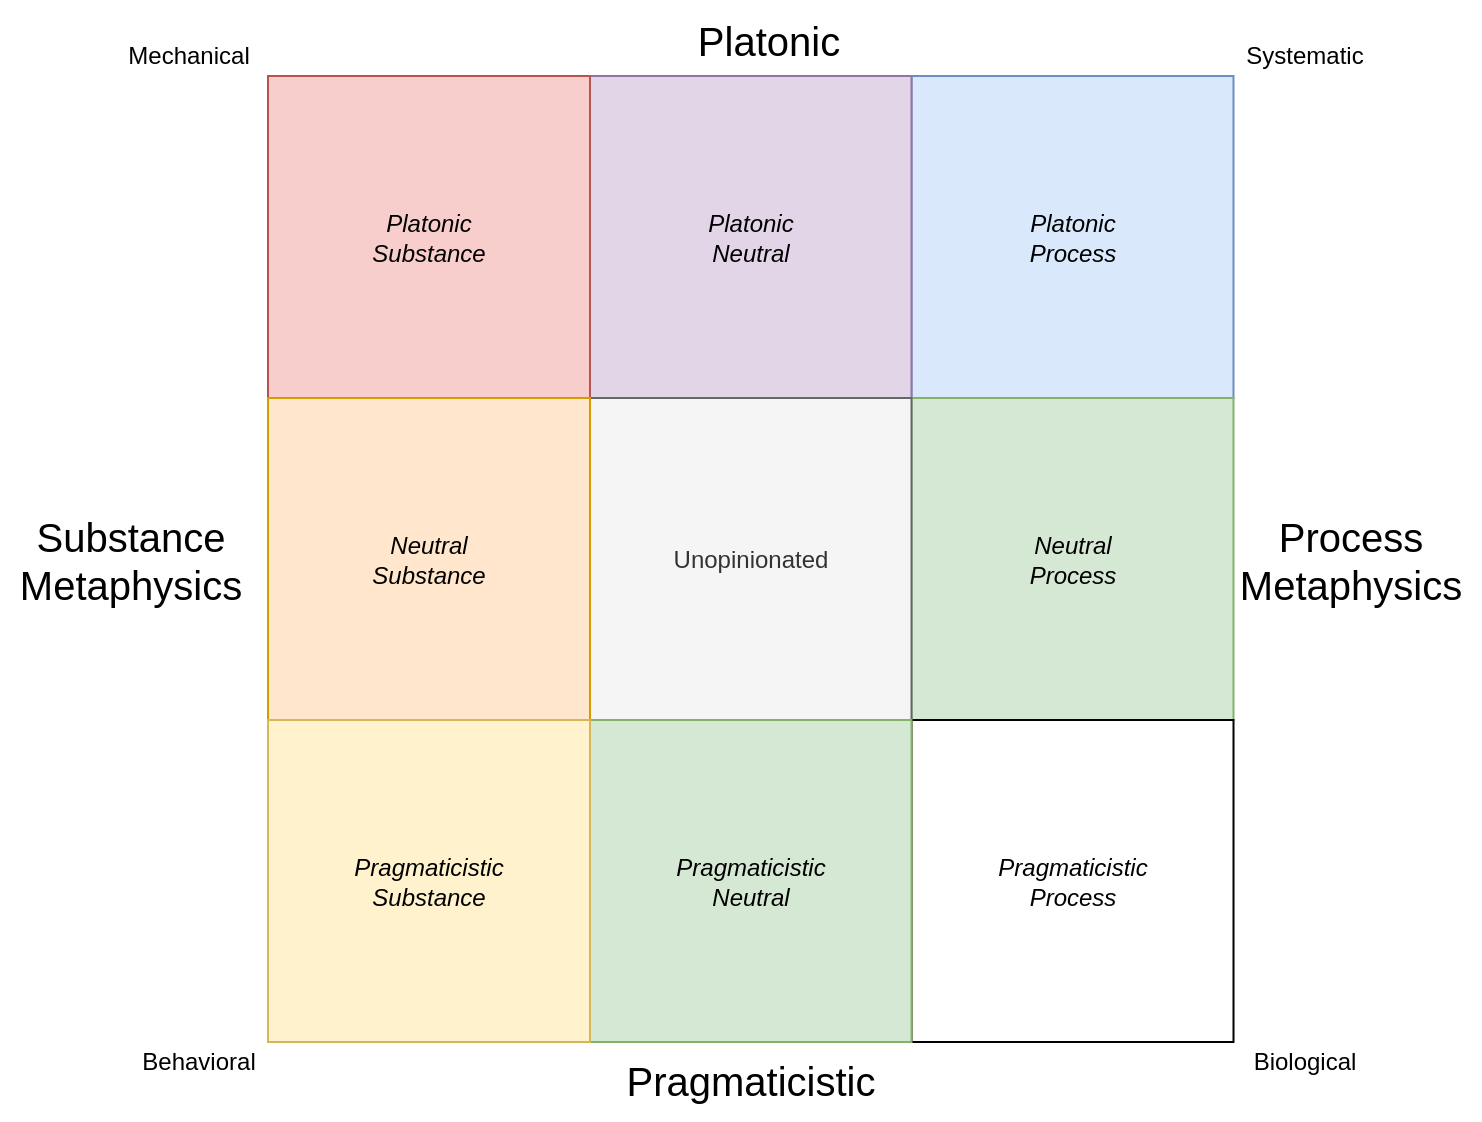 <mxfile version="20.1.1" type="github"><diagram id="e_Nu4UiDqZK5FSXZQxsC" name="Page-1"><mxGraphModel dx="1811" dy="588" grid="1" gridSize="10" guides="1" tooltips="1" connect="1" arrows="1" fold="1" page="1" pageScale="1" pageWidth="850" pageHeight="1100" math="0" shadow="0"><root><mxCell id="0"/><mxCell id="1" parent="0"/><mxCell id="sh00X7Pk_uNUSvd-SBW9-1" value="Platonic&lt;br&gt;Process" style="whiteSpace=wrap;html=1;aspect=fixed;fillColor=#dae8fc;strokeColor=#6c8ebf;fontStyle=2" parent="1" vertex="1"><mxGeometry x="435.75" y="38" width="161" height="161" as="geometry"/></mxCell><mxCell id="sh00X7Pk_uNUSvd-SBW9-2" value="Platonic&lt;br&gt;Neutral" style="whiteSpace=wrap;html=1;aspect=fixed;fillColor=#e1d5e7;strokeColor=#9673a6;labelPosition=center;verticalLabelPosition=middle;align=center;verticalAlign=middle;fontStyle=2" parent="1" vertex="1"><mxGeometry x="274.75" y="38" width="161" height="161" as="geometry"/></mxCell><mxCell id="sh00X7Pk_uNUSvd-SBW9-3" value="Platonic&lt;br&gt;Substance" style="whiteSpace=wrap;html=1;aspect=fixed;fillColor=#f8cecc;strokeColor=#b85450;fontStyle=2" parent="1" vertex="1"><mxGeometry x="114.0" y="38" width="161" height="161" as="geometry"/></mxCell><mxCell id="sh00X7Pk_uNUSvd-SBW9-4" value="Neutral&lt;br&gt;Process" style="whiteSpace=wrap;html=1;aspect=fixed;fillColor=#d5e8d4;strokeColor=#82b366;fontStyle=2" parent="1" vertex="1"><mxGeometry x="435.75" y="199" width="161" height="161" as="geometry"/></mxCell><mxCell id="sh00X7Pk_uNUSvd-SBW9-5" value="Unopinionated" style="whiteSpace=wrap;html=1;aspect=fixed;fillColor=#f5f5f5;strokeColor=#666666;fontColor=#333333;" parent="1" vertex="1"><mxGeometry x="274.75" y="199" width="161" height="161" as="geometry"/></mxCell><mxCell id="sh00X7Pk_uNUSvd-SBW9-6" value="Neutral&lt;br&gt;Substance" style="whiteSpace=wrap;html=1;aspect=fixed;fillColor=#ffe6cc;strokeColor=#d79b00;fontStyle=2" parent="1" vertex="1"><mxGeometry x="114" y="199" width="161" height="161" as="geometry"/></mxCell><mxCell id="sh00X7Pk_uNUSvd-SBW9-7" value="Pragmaticistic&lt;br&gt;Process" style="whiteSpace=wrap;html=1;aspect=fixed;fontStyle=2" parent="1" vertex="1"><mxGeometry x="435.75" y="360" width="161" height="161" as="geometry"/></mxCell><mxCell id="sh00X7Pk_uNUSvd-SBW9-8" value="Pragmaticistic&lt;br&gt;Neutral" style="whiteSpace=wrap;html=1;aspect=fixed;fillColor=#d5e8d4;strokeColor=#82b366;fontStyle=2" parent="1" vertex="1"><mxGeometry x="274.75" y="360" width="161" height="161" as="geometry"/></mxCell><mxCell id="sh00X7Pk_uNUSvd-SBW9-9" value="Pragmaticistic&lt;br&gt;Substance" style="whiteSpace=wrap;html=1;aspect=fixed;fillColor=#fff2cc;strokeColor=#d6b656;fontStyle=2" parent="1" vertex="1"><mxGeometry x="114" y="360" width="161" height="161" as="geometry"/></mxCell><mxCell id="trqewR6XDROr1OXFbvpF-8" value="Pragmaticistic" style="text;html=1;align=center;verticalAlign=middle;resizable=0;points=[];autosize=1;fontSize=20;" parent="1" vertex="1"><mxGeometry x="280" y="520" width="150" height="40" as="geometry"/></mxCell><mxCell id="trqewR6XDROr1OXFbvpF-9" value="Platonic" style="text;html=1;align=center;verticalAlign=middle;resizable=0;points=[];autosize=1;fontSize=20;" parent="1" vertex="1"><mxGeometry x="319" width="90" height="40" as="geometry"/></mxCell><mxCell id="trqewR6XDROr1OXFbvpF-10" value="Process&lt;br&gt;Metaphysics" style="text;html=1;align=center;verticalAlign=middle;resizable=0;points=[];autosize=1;fontSize=20;" parent="1" vertex="1"><mxGeometry x="590" y="250" width="130" height="60" as="geometry"/></mxCell><mxCell id="trqewR6XDROr1OXFbvpF-11" value="Substance&lt;br&gt;Metaphysics" style="text;html=1;align=center;verticalAlign=middle;resizable=0;points=[];autosize=1;fontSize=20;" parent="1" vertex="1"><mxGeometry x="-20" y="250" width="130" height="60" as="geometry"/></mxCell><mxCell id="PCBCEUplg-xkWiTj8X5o-1" value="Mechanical" style="text;html=1;align=center;verticalAlign=middle;resizable=0;points=[];autosize=1;" parent="1" vertex="1"><mxGeometry x="34" y="18" width="80" height="20" as="geometry"/></mxCell><mxCell id="PCBCEUplg-xkWiTj8X5o-2" value="Systematic" style="text;html=1;align=center;verticalAlign=middle;resizable=0;points=[];autosize=1;" parent="1" vertex="1"><mxGeometry x="596.75" y="18" width="70" height="20" as="geometry"/></mxCell><mxCell id="PCBCEUplg-xkWiTj8X5o-3" value="Biological" style="text;html=1;align=center;verticalAlign=middle;resizable=0;points=[];autosize=1;" parent="1" vertex="1"><mxGeometry x="596.75" y="521" width="70" height="20" as="geometry"/></mxCell><mxCell id="PCBCEUplg-xkWiTj8X5o-4" value="Behavioral" style="text;html=1;align=center;verticalAlign=middle;resizable=0;points=[];autosize=1;" parent="1" vertex="1"><mxGeometry x="44" y="521" width="70" height="20" as="geometry"/></mxCell><mxCell id="PCBCEUplg-xkWiTj8X5o-8" style="edgeStyle=orthogonalEdgeStyle;rounded=0;orthogonalLoop=1;jettySize=auto;html=1;exitX=0.5;exitY=1;exitDx=0;exitDy=0;" parent="1" edge="1"><mxGeometry relative="1" as="geometry"><mxPoint x="345" y="390" as="sourcePoint"/><mxPoint x="345" y="390" as="targetPoint"/></mxGeometry></mxCell></root></mxGraphModel></diagram></mxfile>